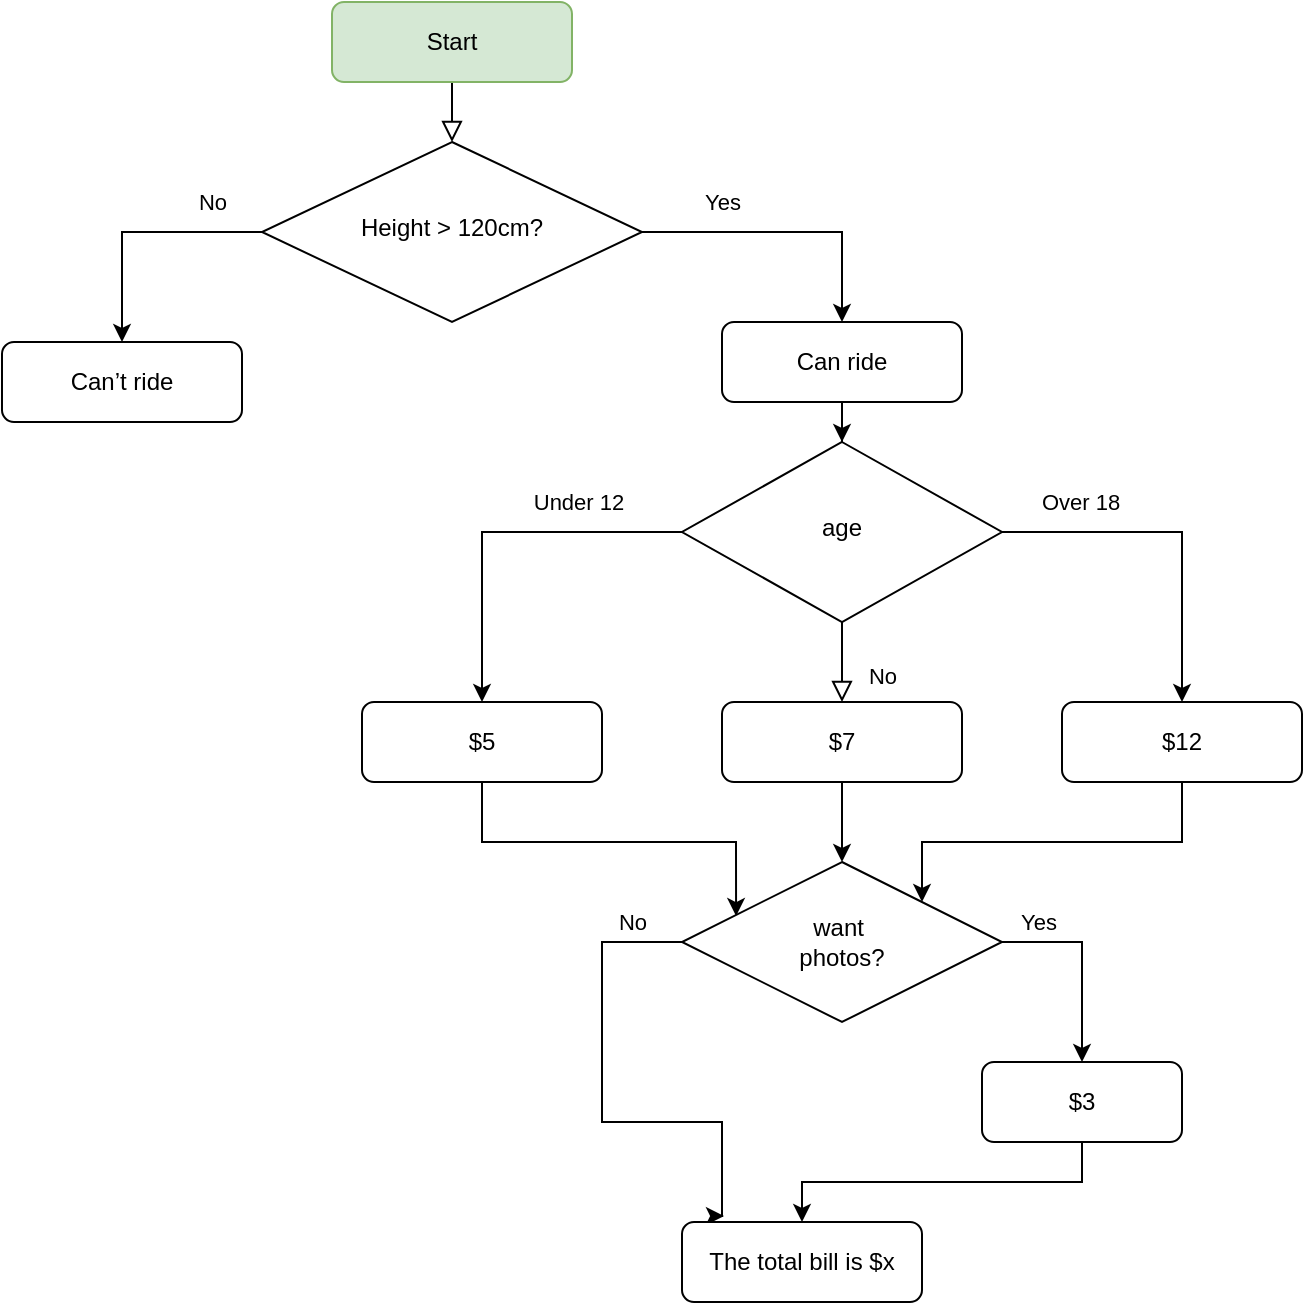 <mxfile version="21.1.1" type="github">
  <diagram id="C5RBs43oDa-KdzZeNtuy" name="Page-1">
    <mxGraphModel dx="694" dy="623" grid="1" gridSize="10" guides="1" tooltips="1" connect="1" arrows="1" fold="1" page="1" pageScale="1" pageWidth="827" pageHeight="1169" math="0" shadow="0">
      <root>
        <mxCell id="WIyWlLk6GJQsqaUBKTNV-0" />
        <mxCell id="WIyWlLk6GJQsqaUBKTNV-1" parent="WIyWlLk6GJQsqaUBKTNV-0" />
        <mxCell id="WIyWlLk6GJQsqaUBKTNV-2" value="" style="rounded=0;html=1;jettySize=auto;orthogonalLoop=1;fontSize=11;endArrow=block;endFill=0;endSize=8;strokeWidth=1;shadow=0;labelBackgroundColor=none;edgeStyle=orthogonalEdgeStyle;" parent="WIyWlLk6GJQsqaUBKTNV-1" source="WIyWlLk6GJQsqaUBKTNV-3" target="WIyWlLk6GJQsqaUBKTNV-6" edge="1">
          <mxGeometry relative="1" as="geometry" />
        </mxCell>
        <mxCell id="WIyWlLk6GJQsqaUBKTNV-3" value="Start" style="rounded=1;whiteSpace=wrap;html=1;fontSize=12;glass=0;strokeWidth=1;shadow=0;fillColor=#d5e8d4;strokeColor=#82b366;" parent="WIyWlLk6GJQsqaUBKTNV-1" vertex="1">
          <mxGeometry x="295" y="10" width="120" height="40" as="geometry" />
        </mxCell>
        <mxCell id="JpsbWyfS0Qgooq01lMpO-4" style="edgeStyle=orthogonalEdgeStyle;rounded=0;orthogonalLoop=1;jettySize=auto;html=1;exitX=0;exitY=0.5;exitDx=0;exitDy=0;" edge="1" parent="WIyWlLk6GJQsqaUBKTNV-1" source="WIyWlLk6GJQsqaUBKTNV-6" target="JpsbWyfS0Qgooq01lMpO-3">
          <mxGeometry relative="1" as="geometry" />
        </mxCell>
        <mxCell id="JpsbWyfS0Qgooq01lMpO-6" value="No" style="edgeLabel;html=1;align=center;verticalAlign=middle;resizable=0;points=[];" vertex="1" connectable="0" parent="JpsbWyfS0Qgooq01lMpO-4">
          <mxGeometry x="-0.261" y="-5" relative="1" as="geometry">
            <mxPoint x="21" y="-10" as="offset" />
          </mxGeometry>
        </mxCell>
        <mxCell id="JpsbWyfS0Qgooq01lMpO-9" style="edgeStyle=orthogonalEdgeStyle;rounded=0;orthogonalLoop=1;jettySize=auto;html=1;entryX=0.5;entryY=0;entryDx=0;entryDy=0;" edge="1" parent="WIyWlLk6GJQsqaUBKTNV-1" source="WIyWlLk6GJQsqaUBKTNV-6" target="WIyWlLk6GJQsqaUBKTNV-7">
          <mxGeometry relative="1" as="geometry" />
        </mxCell>
        <mxCell id="JpsbWyfS0Qgooq01lMpO-10" value="Yes" style="edgeLabel;html=1;align=center;verticalAlign=middle;resizable=0;points=[];" vertex="1" connectable="0" parent="JpsbWyfS0Qgooq01lMpO-9">
          <mxGeometry x="-0.393" y="3" relative="1" as="geometry">
            <mxPoint x="-4" y="-12" as="offset" />
          </mxGeometry>
        </mxCell>
        <mxCell id="WIyWlLk6GJQsqaUBKTNV-6" value="Height &amp;gt; 120cm?" style="rhombus;whiteSpace=wrap;html=1;shadow=0;fontFamily=Helvetica;fontSize=12;align=center;strokeWidth=1;spacing=6;spacingTop=-4;" parent="WIyWlLk6GJQsqaUBKTNV-1" vertex="1">
          <mxGeometry x="260" y="80" width="190" height="90" as="geometry" />
        </mxCell>
        <mxCell id="WIyWlLk6GJQsqaUBKTNV-7" value="Can ride" style="rounded=1;whiteSpace=wrap;html=1;fontSize=12;glass=0;strokeWidth=1;shadow=0;" parent="WIyWlLk6GJQsqaUBKTNV-1" vertex="1">
          <mxGeometry x="490" y="170" width="120" height="40" as="geometry" />
        </mxCell>
        <mxCell id="WIyWlLk6GJQsqaUBKTNV-8" value="No" style="rounded=0;html=1;jettySize=auto;orthogonalLoop=1;fontSize=11;endArrow=block;endFill=0;endSize=8;strokeWidth=1;shadow=0;labelBackgroundColor=none;edgeStyle=orthogonalEdgeStyle;" parent="WIyWlLk6GJQsqaUBKTNV-1" source="WIyWlLk6GJQsqaUBKTNV-10" target="WIyWlLk6GJQsqaUBKTNV-11" edge="1">
          <mxGeometry x="0.333" y="20" relative="1" as="geometry">
            <mxPoint as="offset" />
          </mxGeometry>
        </mxCell>
        <mxCell id="JpsbWyfS0Qgooq01lMpO-0" value="" style="edgeStyle=orthogonalEdgeStyle;rounded=0;orthogonalLoop=1;jettySize=auto;html=1;" edge="1" parent="WIyWlLk6GJQsqaUBKTNV-1" source="WIyWlLk6GJQsqaUBKTNV-7" target="WIyWlLk6GJQsqaUBKTNV-10">
          <mxGeometry relative="1" as="geometry" />
        </mxCell>
        <mxCell id="JpsbWyfS0Qgooq01lMpO-2" style="edgeStyle=orthogonalEdgeStyle;rounded=0;orthogonalLoop=1;jettySize=auto;html=1;exitX=0;exitY=0.5;exitDx=0;exitDy=0;entryX=0.5;entryY=0;entryDx=0;entryDy=0;" edge="1" parent="WIyWlLk6GJQsqaUBKTNV-1" source="WIyWlLk6GJQsqaUBKTNV-10" target="JpsbWyfS0Qgooq01lMpO-1">
          <mxGeometry relative="1" as="geometry" />
        </mxCell>
        <mxCell id="JpsbWyfS0Qgooq01lMpO-8" value="Under 12" style="edgeLabel;html=1;align=center;verticalAlign=middle;resizable=0;points=[];" vertex="1" connectable="0" parent="JpsbWyfS0Qgooq01lMpO-2">
          <mxGeometry x="-0.432" y="-3" relative="1" as="geometry">
            <mxPoint y="-12" as="offset" />
          </mxGeometry>
        </mxCell>
        <mxCell id="JpsbWyfS0Qgooq01lMpO-5" style="edgeStyle=orthogonalEdgeStyle;rounded=0;orthogonalLoop=1;jettySize=auto;html=1;exitX=1;exitY=0.5;exitDx=0;exitDy=0;entryX=0.5;entryY=0;entryDx=0;entryDy=0;" edge="1" parent="WIyWlLk6GJQsqaUBKTNV-1" source="WIyWlLk6GJQsqaUBKTNV-10" target="WIyWlLk6GJQsqaUBKTNV-12">
          <mxGeometry relative="1" as="geometry" />
        </mxCell>
        <mxCell id="JpsbWyfS0Qgooq01lMpO-7" value="Over 18" style="edgeLabel;html=1;align=center;verticalAlign=middle;resizable=0;points=[];" vertex="1" connectable="0" parent="JpsbWyfS0Qgooq01lMpO-5">
          <mxGeometry x="-0.553" y="3" relative="1" as="geometry">
            <mxPoint y="-12" as="offset" />
          </mxGeometry>
        </mxCell>
        <mxCell id="WIyWlLk6GJQsqaUBKTNV-10" value="age" style="rhombus;whiteSpace=wrap;html=1;shadow=0;fontFamily=Helvetica;fontSize=12;align=center;strokeWidth=1;spacing=6;spacingTop=-4;" parent="WIyWlLk6GJQsqaUBKTNV-1" vertex="1">
          <mxGeometry x="470" y="230" width="160" height="90" as="geometry" />
        </mxCell>
        <mxCell id="WIyWlLk6GJQsqaUBKTNV-11" value="$7" style="rounded=1;whiteSpace=wrap;html=1;fontSize=12;glass=0;strokeWidth=1;shadow=0;" parent="WIyWlLk6GJQsqaUBKTNV-1" vertex="1">
          <mxGeometry x="490" y="360" width="120" height="40" as="geometry" />
        </mxCell>
        <mxCell id="JpsbWyfS0Qgooq01lMpO-14" style="edgeStyle=orthogonalEdgeStyle;rounded=0;orthogonalLoop=1;jettySize=auto;html=1;entryX=1;entryY=0;entryDx=0;entryDy=0;exitX=0.5;exitY=1;exitDx=0;exitDy=0;" edge="1" parent="WIyWlLk6GJQsqaUBKTNV-1" source="WIyWlLk6GJQsqaUBKTNV-12" target="JpsbWyfS0Qgooq01lMpO-11">
          <mxGeometry relative="1" as="geometry">
            <Array as="points">
              <mxPoint x="720" y="430" />
              <mxPoint x="590" y="430" />
            </Array>
          </mxGeometry>
        </mxCell>
        <mxCell id="WIyWlLk6GJQsqaUBKTNV-12" value="$12" style="rounded=1;whiteSpace=wrap;html=1;fontSize=12;glass=0;strokeWidth=1;shadow=0;" parent="WIyWlLk6GJQsqaUBKTNV-1" vertex="1">
          <mxGeometry x="660" y="360" width="120" height="40" as="geometry" />
        </mxCell>
        <mxCell id="JpsbWyfS0Qgooq01lMpO-13" style="edgeStyle=orthogonalEdgeStyle;rounded=0;orthogonalLoop=1;jettySize=auto;html=1;entryX=0.169;entryY=0.338;entryDx=0;entryDy=0;entryPerimeter=0;" edge="1" parent="WIyWlLk6GJQsqaUBKTNV-1" source="JpsbWyfS0Qgooq01lMpO-1" target="JpsbWyfS0Qgooq01lMpO-11">
          <mxGeometry relative="1" as="geometry">
            <Array as="points">
              <mxPoint x="370" y="430" />
              <mxPoint x="497" y="430" />
            </Array>
          </mxGeometry>
        </mxCell>
        <mxCell id="JpsbWyfS0Qgooq01lMpO-1" value="$5" style="rounded=1;whiteSpace=wrap;html=1;" vertex="1" parent="WIyWlLk6GJQsqaUBKTNV-1">
          <mxGeometry x="310" y="360" width="120" height="40" as="geometry" />
        </mxCell>
        <mxCell id="JpsbWyfS0Qgooq01lMpO-3" value="Can’t ride" style="rounded=1;whiteSpace=wrap;html=1;" vertex="1" parent="WIyWlLk6GJQsqaUBKTNV-1">
          <mxGeometry x="130" y="180" width="120" height="40" as="geometry" />
        </mxCell>
        <mxCell id="JpsbWyfS0Qgooq01lMpO-12" value="" style="edgeStyle=orthogonalEdgeStyle;rounded=0;orthogonalLoop=1;jettySize=auto;html=1;" edge="1" parent="WIyWlLk6GJQsqaUBKTNV-1" source="WIyWlLk6GJQsqaUBKTNV-11" target="JpsbWyfS0Qgooq01lMpO-11">
          <mxGeometry relative="1" as="geometry">
            <Array as="points">
              <mxPoint x="550" y="430" />
              <mxPoint x="550" y="430" />
            </Array>
          </mxGeometry>
        </mxCell>
        <mxCell id="JpsbWyfS0Qgooq01lMpO-16" style="edgeStyle=orthogonalEdgeStyle;rounded=0;orthogonalLoop=1;jettySize=auto;html=1;entryX=0.5;entryY=0;entryDx=0;entryDy=0;exitX=1;exitY=0.5;exitDx=0;exitDy=0;" edge="1" parent="WIyWlLk6GJQsqaUBKTNV-1" source="JpsbWyfS0Qgooq01lMpO-11" target="JpsbWyfS0Qgooq01lMpO-15">
          <mxGeometry relative="1" as="geometry" />
        </mxCell>
        <mxCell id="JpsbWyfS0Qgooq01lMpO-17" value="Yes" style="edgeLabel;html=1;align=center;verticalAlign=middle;resizable=0;points=[];" vertex="1" connectable="0" parent="JpsbWyfS0Qgooq01lMpO-16">
          <mxGeometry x="-0.64" y="4" relative="1" as="geometry">
            <mxPoint y="-6" as="offset" />
          </mxGeometry>
        </mxCell>
        <mxCell id="JpsbWyfS0Qgooq01lMpO-20" style="edgeStyle=orthogonalEdgeStyle;rounded=0;orthogonalLoop=1;jettySize=auto;html=1;entryX=0.175;entryY=-0.075;entryDx=0;entryDy=0;exitX=0;exitY=0.5;exitDx=0;exitDy=0;entryPerimeter=0;" edge="1" parent="WIyWlLk6GJQsqaUBKTNV-1" source="JpsbWyfS0Qgooq01lMpO-11" target="JpsbWyfS0Qgooq01lMpO-18">
          <mxGeometry relative="1" as="geometry">
            <Array as="points">
              <mxPoint x="430" y="480" />
              <mxPoint x="430" y="570" />
              <mxPoint x="490" y="570" />
            </Array>
          </mxGeometry>
        </mxCell>
        <mxCell id="JpsbWyfS0Qgooq01lMpO-21" value="No" style="edgeLabel;html=1;align=center;verticalAlign=middle;resizable=0;points=[];" vertex="1" connectable="0" parent="JpsbWyfS0Qgooq01lMpO-20">
          <mxGeometry x="-0.789" y="-6" relative="1" as="geometry">
            <mxPoint y="-4" as="offset" />
          </mxGeometry>
        </mxCell>
        <mxCell id="JpsbWyfS0Qgooq01lMpO-11" value="want&amp;nbsp;&lt;br&gt;photos?" style="rhombus;whiteSpace=wrap;html=1;" vertex="1" parent="WIyWlLk6GJQsqaUBKTNV-1">
          <mxGeometry x="470" y="440" width="160" height="80" as="geometry" />
        </mxCell>
        <mxCell id="JpsbWyfS0Qgooq01lMpO-19" style="edgeStyle=orthogonalEdgeStyle;rounded=0;orthogonalLoop=1;jettySize=auto;html=1;entryX=0.5;entryY=0;entryDx=0;entryDy=0;" edge="1" parent="WIyWlLk6GJQsqaUBKTNV-1" source="JpsbWyfS0Qgooq01lMpO-15" target="JpsbWyfS0Qgooq01lMpO-18">
          <mxGeometry relative="1" as="geometry">
            <Array as="points">
              <mxPoint x="670" y="600" />
              <mxPoint x="530" y="600" />
            </Array>
          </mxGeometry>
        </mxCell>
        <mxCell id="JpsbWyfS0Qgooq01lMpO-15" value="$3" style="rounded=1;whiteSpace=wrap;html=1;" vertex="1" parent="WIyWlLk6GJQsqaUBKTNV-1">
          <mxGeometry x="620" y="540" width="100" height="40" as="geometry" />
        </mxCell>
        <mxCell id="JpsbWyfS0Qgooq01lMpO-18" value="The total bill is $x" style="rounded=1;whiteSpace=wrap;html=1;" vertex="1" parent="WIyWlLk6GJQsqaUBKTNV-1">
          <mxGeometry x="470" y="620" width="120" height="40" as="geometry" />
        </mxCell>
      </root>
    </mxGraphModel>
  </diagram>
</mxfile>
